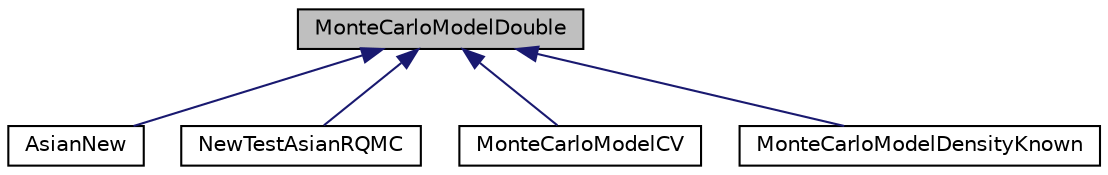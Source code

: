 digraph "MonteCarloModelDouble"
{
 // INTERACTIVE_SVG=YES
  bgcolor="transparent";
  edge [fontname="Helvetica",fontsize="10",labelfontname="Helvetica",labelfontsize="10"];
  node [fontname="Helvetica",fontsize="10",shape=record];
  Node0 [label="MonteCarloModelDouble",height=0.2,width=0.4,color="black", fillcolor="grey75", style="filled", fontcolor="black"];
  Node0 -> Node1 [dir="back",color="midnightblue",fontsize="10",style="solid",fontname="Helvetica"];
  Node1 [label="AsianNew",height=0.2,width=0.4,color="black",URL="$classtutorial_1_1AsianNew.html"];
  Node0 -> Node2 [dir="back",color="midnightblue",fontsize="10",style="solid",fontname="Helvetica"];
  Node2 [label="NewTestAsianRQMC",height=0.2,width=0.4,color="black",URL="$classtutorial_1_1NewTestAsianRQMC.html"];
  Node0 -> Node3 [dir="back",color="midnightblue",fontsize="10",style="solid",fontname="Helvetica"];
  Node3 [label="MonteCarloModelCV",height=0.2,width=0.4,color="black",URL="$interfaceumontreal_1_1ssj_1_1mcqmctools_1_1MonteCarloModelCV.html",tooltip="An MonteCarloModelDouble that also implements a vector of control variates. "];
  Node0 -> Node4 [dir="back",color="midnightblue",fontsize="10",style="solid",fontname="Helvetica"];
  Node4 [label="MonteCarloModelDensityKnown",height=0.2,width=0.4,color="black",URL="$interfaceumontreal_1_1ssj_1_1mcqmctools_1_1MonteCarloModelDensityKnown.html",tooltip="An interface for a simulation model for which Monte Carlo (MC) and RQMC experiments are to be perform..."];
}
